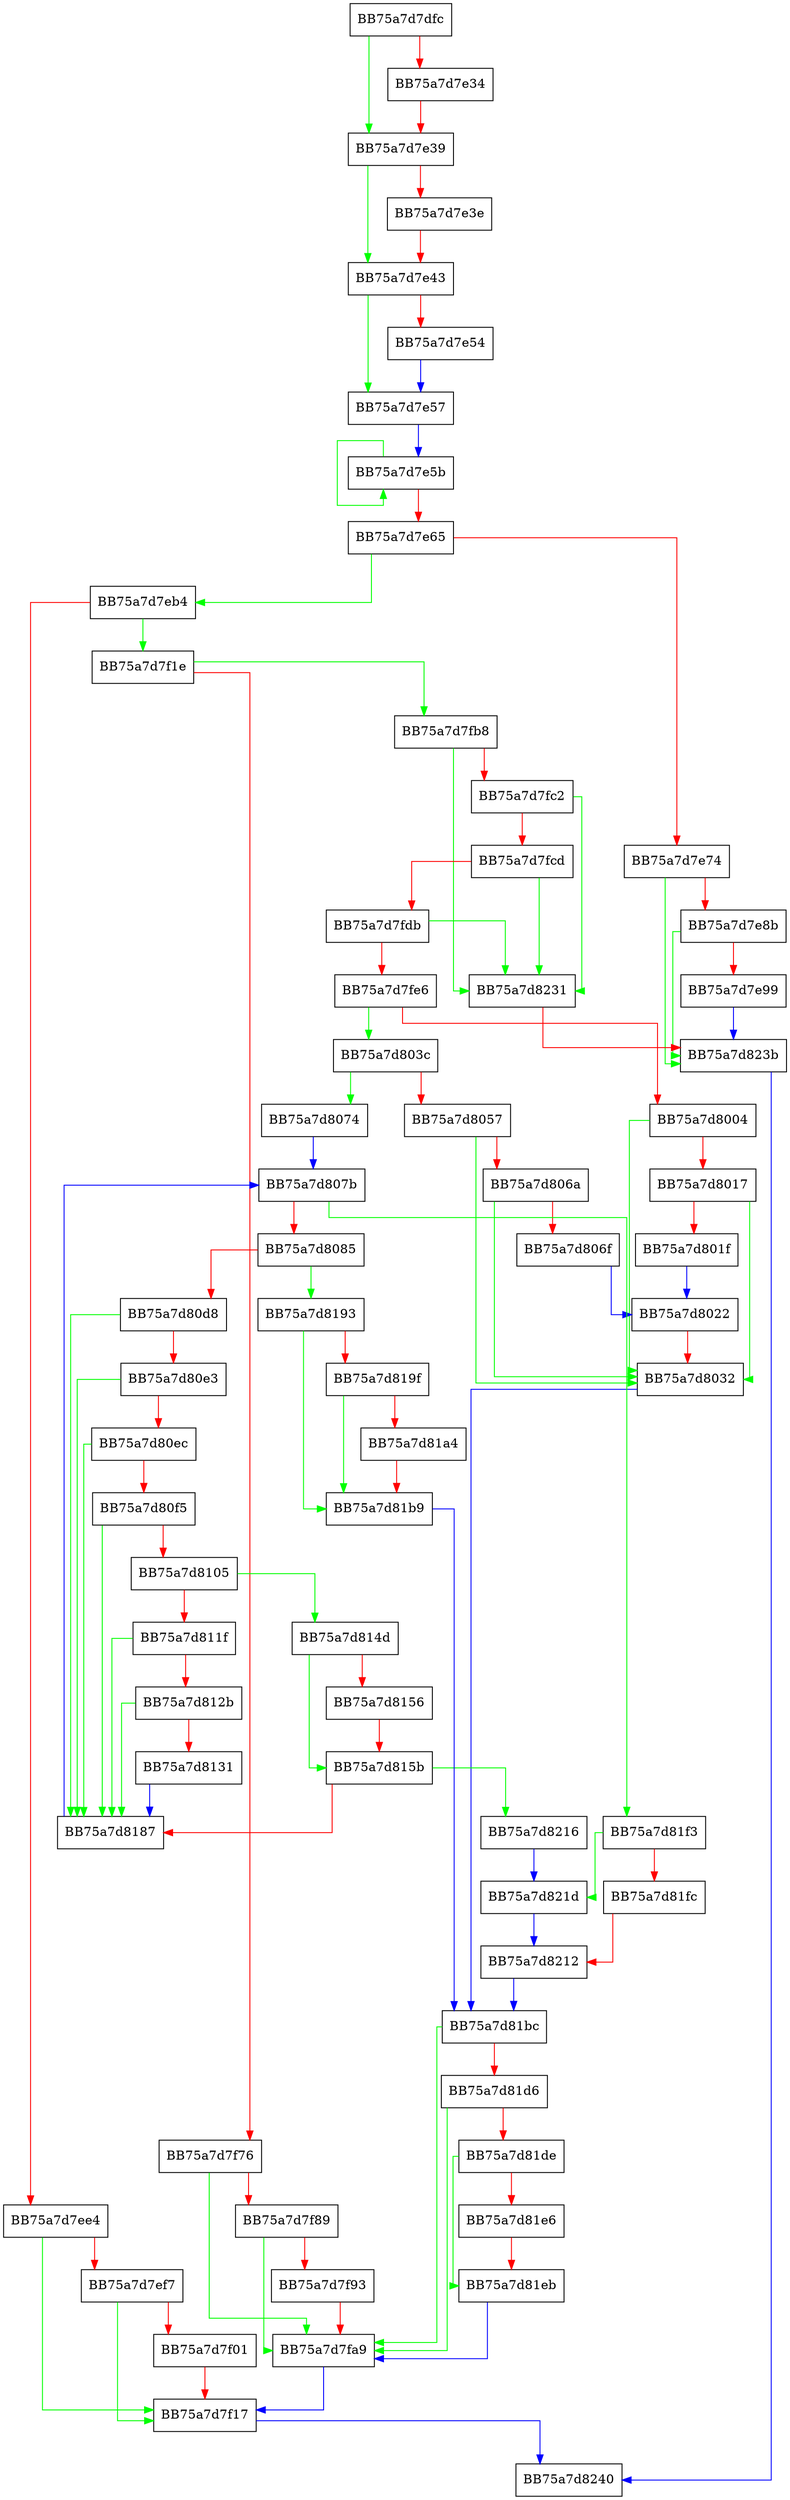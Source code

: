 digraph OfflineLoadHive {
  node [shape="box"];
  graph [splines=ortho];
  BB75a7d7dfc -> BB75a7d7e39 [color="green"];
  BB75a7d7dfc -> BB75a7d7e34 [color="red"];
  BB75a7d7e34 -> BB75a7d7e39 [color="red"];
  BB75a7d7e39 -> BB75a7d7e43 [color="green"];
  BB75a7d7e39 -> BB75a7d7e3e [color="red"];
  BB75a7d7e3e -> BB75a7d7e43 [color="red"];
  BB75a7d7e43 -> BB75a7d7e57 [color="green"];
  BB75a7d7e43 -> BB75a7d7e54 [color="red"];
  BB75a7d7e54 -> BB75a7d7e57 [color="blue"];
  BB75a7d7e57 -> BB75a7d7e5b [color="blue"];
  BB75a7d7e5b -> BB75a7d7e5b [color="green"];
  BB75a7d7e5b -> BB75a7d7e65 [color="red"];
  BB75a7d7e65 -> BB75a7d7eb4 [color="green"];
  BB75a7d7e65 -> BB75a7d7e74 [color="red"];
  BB75a7d7e74 -> BB75a7d823b [color="green"];
  BB75a7d7e74 -> BB75a7d7e8b [color="red"];
  BB75a7d7e8b -> BB75a7d823b [color="green"];
  BB75a7d7e8b -> BB75a7d7e99 [color="red"];
  BB75a7d7e99 -> BB75a7d823b [color="blue"];
  BB75a7d7eb4 -> BB75a7d7f1e [color="green"];
  BB75a7d7eb4 -> BB75a7d7ee4 [color="red"];
  BB75a7d7ee4 -> BB75a7d7f17 [color="green"];
  BB75a7d7ee4 -> BB75a7d7ef7 [color="red"];
  BB75a7d7ef7 -> BB75a7d7f17 [color="green"];
  BB75a7d7ef7 -> BB75a7d7f01 [color="red"];
  BB75a7d7f01 -> BB75a7d7f17 [color="red"];
  BB75a7d7f17 -> BB75a7d8240 [color="blue"];
  BB75a7d7f1e -> BB75a7d7fb8 [color="green"];
  BB75a7d7f1e -> BB75a7d7f76 [color="red"];
  BB75a7d7f76 -> BB75a7d7fa9 [color="green"];
  BB75a7d7f76 -> BB75a7d7f89 [color="red"];
  BB75a7d7f89 -> BB75a7d7fa9 [color="green"];
  BB75a7d7f89 -> BB75a7d7f93 [color="red"];
  BB75a7d7f93 -> BB75a7d7fa9 [color="red"];
  BB75a7d7fa9 -> BB75a7d7f17 [color="blue"];
  BB75a7d7fb8 -> BB75a7d8231 [color="green"];
  BB75a7d7fb8 -> BB75a7d7fc2 [color="red"];
  BB75a7d7fc2 -> BB75a7d8231 [color="green"];
  BB75a7d7fc2 -> BB75a7d7fcd [color="red"];
  BB75a7d7fcd -> BB75a7d8231 [color="green"];
  BB75a7d7fcd -> BB75a7d7fdb [color="red"];
  BB75a7d7fdb -> BB75a7d8231 [color="green"];
  BB75a7d7fdb -> BB75a7d7fe6 [color="red"];
  BB75a7d7fe6 -> BB75a7d803c [color="green"];
  BB75a7d7fe6 -> BB75a7d8004 [color="red"];
  BB75a7d8004 -> BB75a7d8032 [color="green"];
  BB75a7d8004 -> BB75a7d8017 [color="red"];
  BB75a7d8017 -> BB75a7d8032 [color="green"];
  BB75a7d8017 -> BB75a7d801f [color="red"];
  BB75a7d801f -> BB75a7d8022 [color="blue"];
  BB75a7d8022 -> BB75a7d8032 [color="red"];
  BB75a7d8032 -> BB75a7d81bc [color="blue"];
  BB75a7d803c -> BB75a7d8074 [color="green"];
  BB75a7d803c -> BB75a7d8057 [color="red"];
  BB75a7d8057 -> BB75a7d8032 [color="green"];
  BB75a7d8057 -> BB75a7d806a [color="red"];
  BB75a7d806a -> BB75a7d8032 [color="green"];
  BB75a7d806a -> BB75a7d806f [color="red"];
  BB75a7d806f -> BB75a7d8022 [color="blue"];
  BB75a7d8074 -> BB75a7d807b [color="blue"];
  BB75a7d807b -> BB75a7d81f3 [color="green"];
  BB75a7d807b -> BB75a7d8085 [color="red"];
  BB75a7d8085 -> BB75a7d8193 [color="green"];
  BB75a7d8085 -> BB75a7d80d8 [color="red"];
  BB75a7d80d8 -> BB75a7d8187 [color="green"];
  BB75a7d80d8 -> BB75a7d80e3 [color="red"];
  BB75a7d80e3 -> BB75a7d8187 [color="green"];
  BB75a7d80e3 -> BB75a7d80ec [color="red"];
  BB75a7d80ec -> BB75a7d8187 [color="green"];
  BB75a7d80ec -> BB75a7d80f5 [color="red"];
  BB75a7d80f5 -> BB75a7d8187 [color="green"];
  BB75a7d80f5 -> BB75a7d8105 [color="red"];
  BB75a7d8105 -> BB75a7d814d [color="green"];
  BB75a7d8105 -> BB75a7d811f [color="red"];
  BB75a7d811f -> BB75a7d8187 [color="green"];
  BB75a7d811f -> BB75a7d812b [color="red"];
  BB75a7d812b -> BB75a7d8187 [color="green"];
  BB75a7d812b -> BB75a7d8131 [color="red"];
  BB75a7d8131 -> BB75a7d8187 [color="blue"];
  BB75a7d814d -> BB75a7d815b [color="green"];
  BB75a7d814d -> BB75a7d8156 [color="red"];
  BB75a7d8156 -> BB75a7d815b [color="red"];
  BB75a7d815b -> BB75a7d8216 [color="green"];
  BB75a7d815b -> BB75a7d8187 [color="red"];
  BB75a7d8187 -> BB75a7d807b [color="blue"];
  BB75a7d8193 -> BB75a7d81b9 [color="green"];
  BB75a7d8193 -> BB75a7d819f [color="red"];
  BB75a7d819f -> BB75a7d81b9 [color="green"];
  BB75a7d819f -> BB75a7d81a4 [color="red"];
  BB75a7d81a4 -> BB75a7d81b9 [color="red"];
  BB75a7d81b9 -> BB75a7d81bc [color="blue"];
  BB75a7d81bc -> BB75a7d7fa9 [color="green"];
  BB75a7d81bc -> BB75a7d81d6 [color="red"];
  BB75a7d81d6 -> BB75a7d7fa9 [color="green"];
  BB75a7d81d6 -> BB75a7d81de [color="red"];
  BB75a7d81de -> BB75a7d81eb [color="green"];
  BB75a7d81de -> BB75a7d81e6 [color="red"];
  BB75a7d81e6 -> BB75a7d81eb [color="red"];
  BB75a7d81eb -> BB75a7d7fa9 [color="blue"];
  BB75a7d81f3 -> BB75a7d821d [color="green"];
  BB75a7d81f3 -> BB75a7d81fc [color="red"];
  BB75a7d81fc -> BB75a7d8212 [color="red"];
  BB75a7d8212 -> BB75a7d81bc [color="blue"];
  BB75a7d8216 -> BB75a7d821d [color="blue"];
  BB75a7d821d -> BB75a7d8212 [color="blue"];
  BB75a7d8231 -> BB75a7d823b [color="red"];
  BB75a7d823b -> BB75a7d8240 [color="blue"];
}